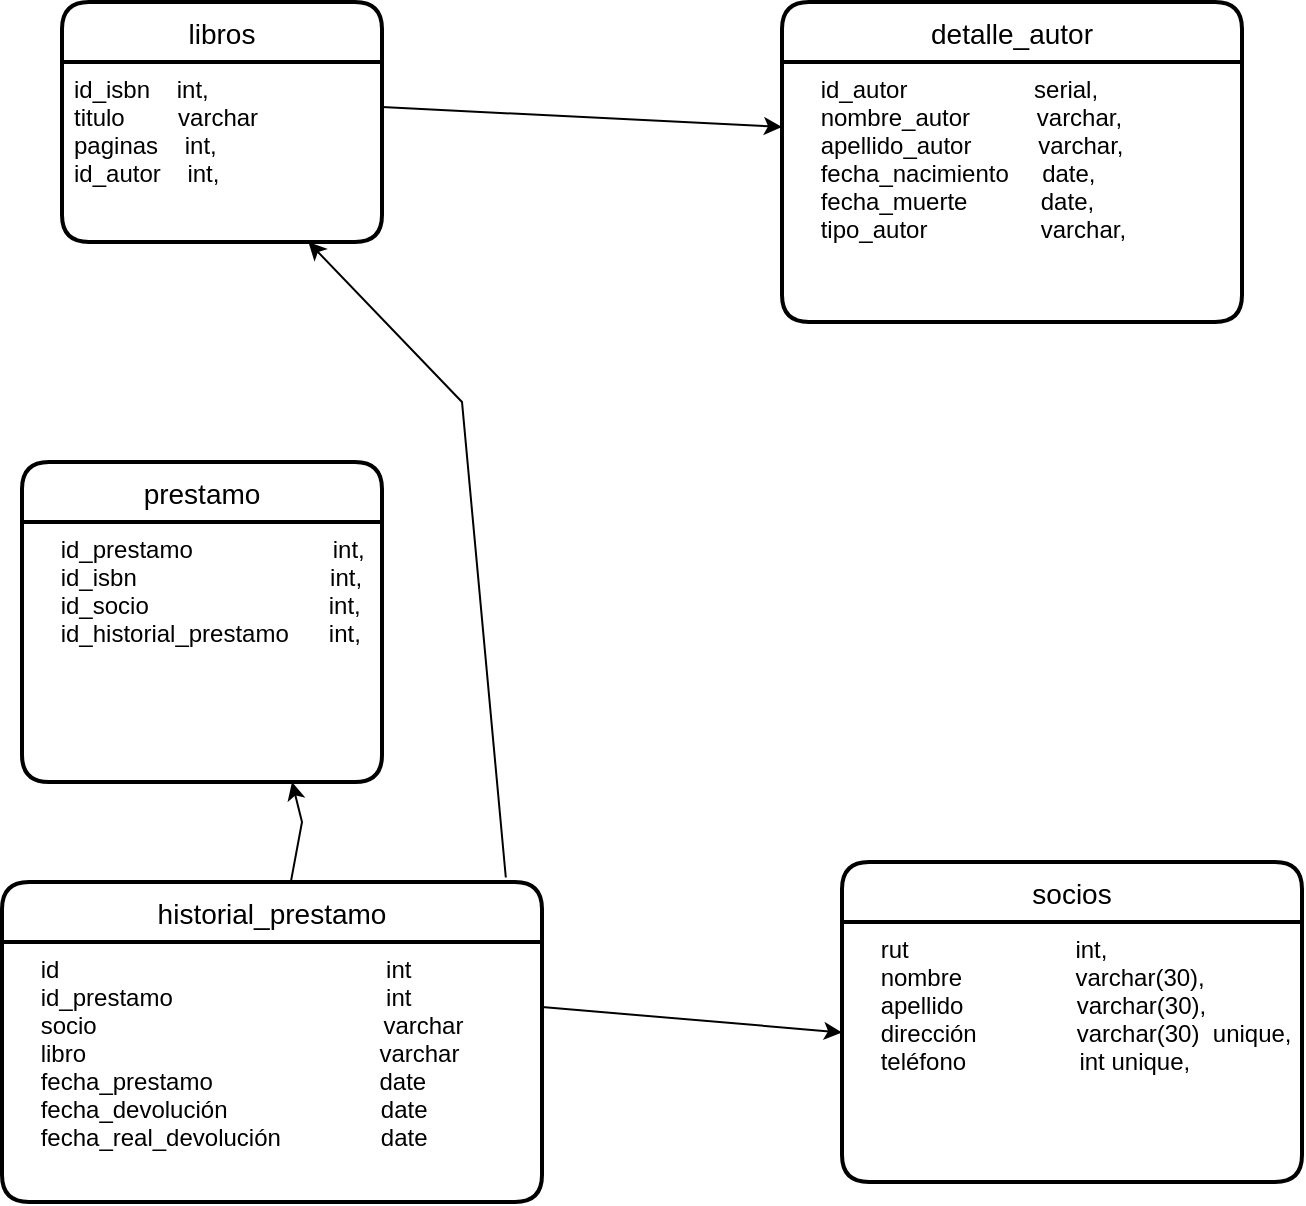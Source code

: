 <mxfile version="17.1.2" type="github">
  <diagram id="kL8Sb0R0hO_TgQXPaD5R" name="Página-1">
    <mxGraphModel dx="914" dy="456" grid="1" gridSize="10" guides="1" tooltips="1" connect="1" arrows="1" fold="1" page="1" pageScale="1" pageWidth="827" pageHeight="1169" math="0" shadow="0">
      <root>
        <mxCell id="0" />
        <mxCell id="1" parent="0" />
        <mxCell id="nrrd4vWNbyV3xY3gVsS3-1" value="libros" style="swimlane;childLayout=stackLayout;horizontal=1;startSize=30;horizontalStack=0;rounded=1;fontSize=14;fontStyle=0;strokeWidth=2;resizeParent=0;resizeLast=1;shadow=0;dashed=0;align=center;" vertex="1" parent="1">
          <mxGeometry x="80" y="40" width="160" height="120" as="geometry" />
        </mxCell>
        <mxCell id="nrrd4vWNbyV3xY3gVsS3-2" value="id_isbn    int,&#xa;titulo        varchar&#xa;paginas    int,&#xa;id_autor    int,&#xa;" style="align=left;strokeColor=none;fillColor=none;spacingLeft=4;fontSize=12;verticalAlign=top;resizable=0;rotatable=0;part=1;" vertex="1" parent="nrrd4vWNbyV3xY3gVsS3-1">
          <mxGeometry y="30" width="160" height="90" as="geometry" />
        </mxCell>
        <mxCell id="nrrd4vWNbyV3xY3gVsS3-4" value="detalle_autor" style="swimlane;childLayout=stackLayout;horizontal=1;startSize=30;horizontalStack=0;rounded=1;fontSize=14;fontStyle=0;strokeWidth=2;resizeParent=0;resizeLast=1;shadow=0;dashed=0;align=center;" vertex="1" parent="1">
          <mxGeometry x="440" y="40" width="230" height="160" as="geometry" />
        </mxCell>
        <mxCell id="nrrd4vWNbyV3xY3gVsS3-5" value="    id_autor                   serial,&#xa;    nombre_autor          varchar,&#xa;    apellido_autor          varchar,&#xa;    fecha_nacimiento     date, &#xa;    fecha_muerte           date,&#xa;    tipo_autor                 varchar," style="align=left;strokeColor=none;fillColor=none;spacingLeft=4;fontSize=12;verticalAlign=top;resizable=0;rotatable=0;part=1;fontStyle=0" vertex="1" parent="nrrd4vWNbyV3xY3gVsS3-4">
          <mxGeometry y="30" width="230" height="130" as="geometry" />
        </mxCell>
        <mxCell id="nrrd4vWNbyV3xY3gVsS3-6" value="prestamo" style="swimlane;childLayout=stackLayout;horizontal=1;startSize=30;horizontalStack=0;rounded=1;fontSize=14;fontStyle=0;strokeWidth=2;resizeParent=0;resizeLast=1;shadow=0;dashed=0;align=center;" vertex="1" parent="1">
          <mxGeometry x="60" y="270" width="180" height="160" as="geometry" />
        </mxCell>
        <mxCell id="nrrd4vWNbyV3xY3gVsS3-7" value="    id_prestamo                     int,&#xa;    id_isbn                             int,&#xa;    id_socio                           int,&#xa;    id_historial_prestamo      int," style="align=left;strokeColor=none;fillColor=none;spacingLeft=4;fontSize=12;verticalAlign=top;resizable=0;rotatable=0;part=1;fontStyle=0" vertex="1" parent="nrrd4vWNbyV3xY3gVsS3-6">
          <mxGeometry y="30" width="180" height="130" as="geometry" />
        </mxCell>
        <mxCell id="nrrd4vWNbyV3xY3gVsS3-8" value="historial_prestamo" style="swimlane;childLayout=stackLayout;horizontal=1;startSize=30;horizontalStack=0;rounded=1;fontSize=14;fontStyle=0;strokeWidth=2;resizeParent=0;resizeLast=1;shadow=0;dashed=0;align=center;" vertex="1" parent="1">
          <mxGeometry x="50" y="480" width="270" height="160" as="geometry" />
        </mxCell>
        <mxCell id="nrrd4vWNbyV3xY3gVsS3-9" value="    id                                                 int&#xa;    id_prestamo                                int&#xa;    socio                                           varchar&#xa;    libro                                            varchar&#xa;    fecha_prestamo                         date&#xa;    fecha_devolución                       date&#xa;    fecha_real_devolución               date" style="align=left;strokeColor=none;fillColor=none;spacingLeft=4;fontSize=12;verticalAlign=top;resizable=0;rotatable=0;part=1;fontStyle=0" vertex="1" parent="nrrd4vWNbyV3xY3gVsS3-8">
          <mxGeometry y="30" width="270" height="130" as="geometry" />
        </mxCell>
        <mxCell id="nrrd4vWNbyV3xY3gVsS3-10" value="socios" style="swimlane;childLayout=stackLayout;horizontal=1;startSize=30;horizontalStack=0;rounded=1;fontSize=14;fontStyle=0;strokeWidth=2;resizeParent=0;resizeLast=1;shadow=0;dashed=0;align=center;" vertex="1" parent="1">
          <mxGeometry x="470" y="470" width="230" height="160" as="geometry" />
        </mxCell>
        <mxCell id="nrrd4vWNbyV3xY3gVsS3-11" value="    rut                         int,&#xa;    nombre                 varchar(30),&#xa;    apellido                 varchar(30),&#xa;    dirección               varchar(30)  unique,&#xa;    teléfono                 int unique," style="align=left;strokeColor=none;fillColor=none;spacingLeft=4;fontSize=12;verticalAlign=top;resizable=0;rotatable=0;part=1;fontStyle=0" vertex="1" parent="nrrd4vWNbyV3xY3gVsS3-10">
          <mxGeometry y="30" width="230" height="130" as="geometry" />
        </mxCell>
        <mxCell id="nrrd4vWNbyV3xY3gVsS3-13" value="" style="endArrow=classic;html=1;rounded=0;entryX=0;entryY=0.25;entryDx=0;entryDy=0;exitX=1;exitY=0.25;exitDx=0;exitDy=0;" edge="1" parent="1" source="nrrd4vWNbyV3xY3gVsS3-2" target="nrrd4vWNbyV3xY3gVsS3-5">
          <mxGeometry width="50" height="50" relative="1" as="geometry">
            <mxPoint x="260" y="230" as="sourcePoint" />
            <mxPoint x="310" y="180" as="targetPoint" />
            <Array as="points" />
          </mxGeometry>
        </mxCell>
        <mxCell id="nrrd4vWNbyV3xY3gVsS3-14" value="" style="endArrow=classic;html=1;rounded=0;exitX=1;exitY=0.25;exitDx=0;exitDy=0;" edge="1" parent="1" source="nrrd4vWNbyV3xY3gVsS3-9" target="nrrd4vWNbyV3xY3gVsS3-11">
          <mxGeometry width="50" height="50" relative="1" as="geometry">
            <mxPoint x="250" y="540.5" as="sourcePoint" />
            <mxPoint x="450" y="550.5" as="targetPoint" />
            <Array as="points" />
          </mxGeometry>
        </mxCell>
        <mxCell id="nrrd4vWNbyV3xY3gVsS3-15" value="" style="endArrow=classic;html=1;rounded=0;exitX=0.535;exitY=-0.001;exitDx=0;exitDy=0;entryX=0.75;entryY=1;entryDx=0;entryDy=0;exitPerimeter=0;" edge="1" parent="1" source="nrrd4vWNbyV3xY3gVsS3-8" target="nrrd4vWNbyV3xY3gVsS3-7">
          <mxGeometry width="50" height="50" relative="1" as="geometry">
            <mxPoint x="330" y="552.5" as="sourcePoint" />
            <mxPoint x="480" y="565.236" as="targetPoint" />
            <Array as="points">
              <mxPoint x="200" y="450" />
            </Array>
          </mxGeometry>
        </mxCell>
        <mxCell id="nrrd4vWNbyV3xY3gVsS3-16" value="" style="endArrow=classic;html=1;rounded=0;exitX=0.933;exitY=-0.014;exitDx=0;exitDy=0;exitPerimeter=0;" edge="1" parent="1" source="nrrd4vWNbyV3xY3gVsS3-8" target="nrrd4vWNbyV3xY3gVsS3-2">
          <mxGeometry width="50" height="50" relative="1" as="geometry">
            <mxPoint x="204.45" y="489.84" as="sourcePoint" />
            <mxPoint x="205" y="440" as="targetPoint" />
            <Array as="points">
              <mxPoint x="280" y="240" />
            </Array>
          </mxGeometry>
        </mxCell>
      </root>
    </mxGraphModel>
  </diagram>
</mxfile>
